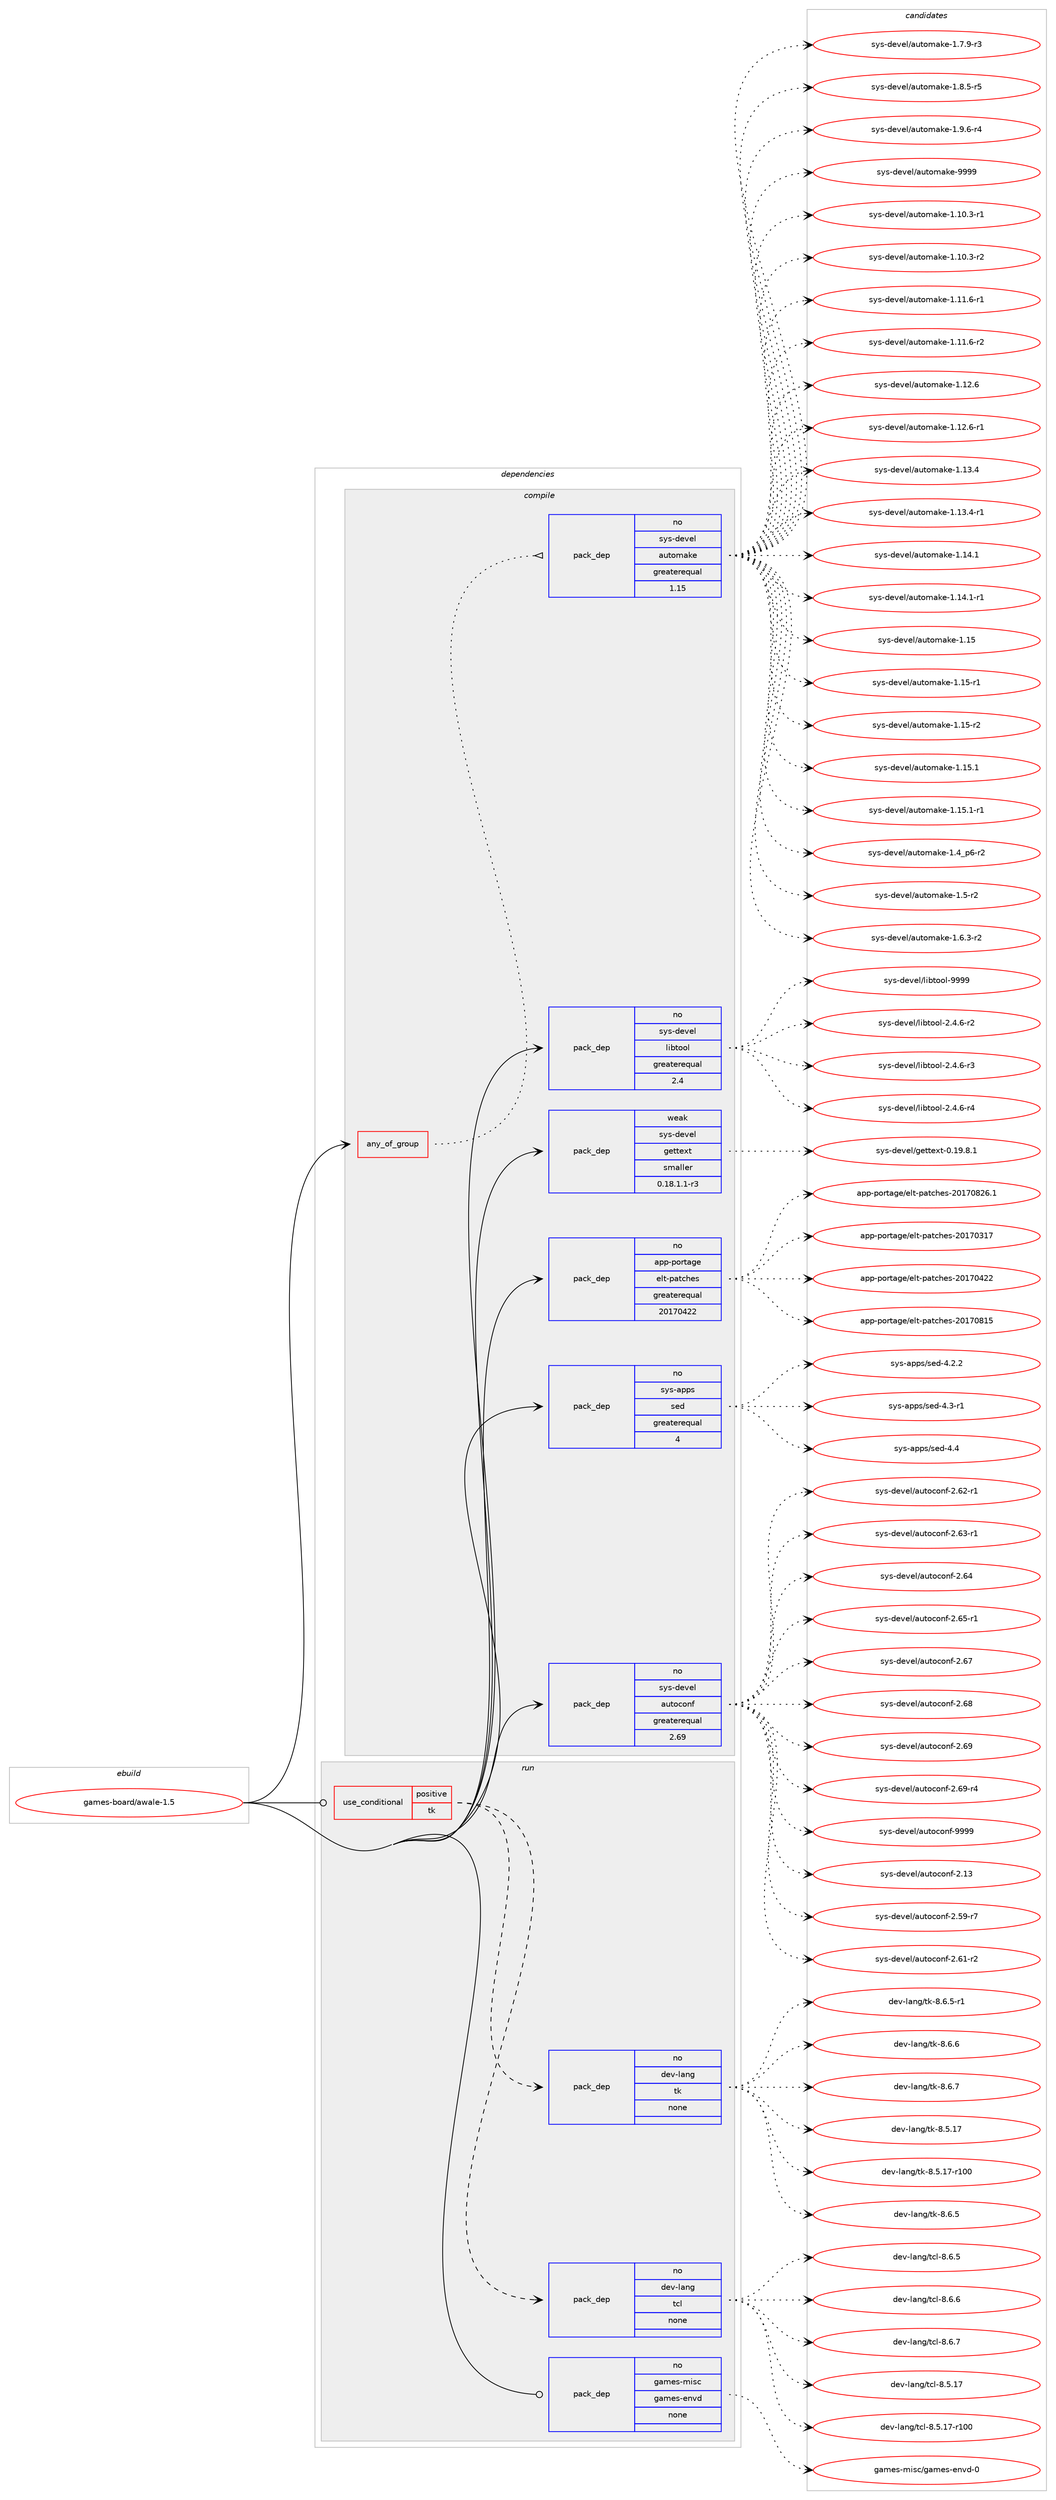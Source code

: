 digraph prolog {

# *************
# Graph options
# *************

newrank=true;
concentrate=true;
compound=true;
graph [rankdir=LR,fontname=Helvetica,fontsize=10,ranksep=1.5];#, ranksep=2.5, nodesep=0.2];
edge  [arrowhead=vee];
node  [fontname=Helvetica,fontsize=10];

# **********
# The ebuild
# **********

subgraph cluster_leftcol {
color=gray;
rank=same;
label=<<i>ebuild</i>>;
id [label="games-board/awale-1.5", color=red, width=4, href="../games-board/awale-1.5.svg"];
}

# ****************
# The dependencies
# ****************

subgraph cluster_midcol {
color=gray;
label=<<i>dependencies</i>>;
subgraph cluster_compile {
fillcolor="#eeeeee";
style=filled;
label=<<i>compile</i>>;
subgraph any4368 {
dependency294809 [label=<<TABLE BORDER="0" CELLBORDER="1" CELLSPACING="0" CELLPADDING="4"><TR><TD CELLPADDING="10">any_of_group</TD></TR></TABLE>>, shape=none, color=red];subgraph pack210646 {
dependency294810 [label=<<TABLE BORDER="0" CELLBORDER="1" CELLSPACING="0" CELLPADDING="4" WIDTH="220"><TR><TD ROWSPAN="6" CELLPADDING="30">pack_dep</TD></TR><TR><TD WIDTH="110">no</TD></TR><TR><TD>sys-devel</TD></TR><TR><TD>automake</TD></TR><TR><TD>greaterequal</TD></TR><TR><TD>1.15</TD></TR></TABLE>>, shape=none, color=blue];
}
dependency294809:e -> dependency294810:w [weight=20,style="dotted",arrowhead="oinv"];
}
id:e -> dependency294809:w [weight=20,style="solid",arrowhead="vee"];
subgraph pack210647 {
dependency294811 [label=<<TABLE BORDER="0" CELLBORDER="1" CELLSPACING="0" CELLPADDING="4" WIDTH="220"><TR><TD ROWSPAN="6" CELLPADDING="30">pack_dep</TD></TR><TR><TD WIDTH="110">no</TD></TR><TR><TD>app-portage</TD></TR><TR><TD>elt-patches</TD></TR><TR><TD>greaterequal</TD></TR><TR><TD>20170422</TD></TR></TABLE>>, shape=none, color=blue];
}
id:e -> dependency294811:w [weight=20,style="solid",arrowhead="vee"];
subgraph pack210648 {
dependency294812 [label=<<TABLE BORDER="0" CELLBORDER="1" CELLSPACING="0" CELLPADDING="4" WIDTH="220"><TR><TD ROWSPAN="6" CELLPADDING="30">pack_dep</TD></TR><TR><TD WIDTH="110">no</TD></TR><TR><TD>sys-apps</TD></TR><TR><TD>sed</TD></TR><TR><TD>greaterequal</TD></TR><TR><TD>4</TD></TR></TABLE>>, shape=none, color=blue];
}
id:e -> dependency294812:w [weight=20,style="solid",arrowhead="vee"];
subgraph pack210649 {
dependency294813 [label=<<TABLE BORDER="0" CELLBORDER="1" CELLSPACING="0" CELLPADDING="4" WIDTH="220"><TR><TD ROWSPAN="6" CELLPADDING="30">pack_dep</TD></TR><TR><TD WIDTH="110">no</TD></TR><TR><TD>sys-devel</TD></TR><TR><TD>autoconf</TD></TR><TR><TD>greaterequal</TD></TR><TR><TD>2.69</TD></TR></TABLE>>, shape=none, color=blue];
}
id:e -> dependency294813:w [weight=20,style="solid",arrowhead="vee"];
subgraph pack210650 {
dependency294814 [label=<<TABLE BORDER="0" CELLBORDER="1" CELLSPACING="0" CELLPADDING="4" WIDTH="220"><TR><TD ROWSPAN="6" CELLPADDING="30">pack_dep</TD></TR><TR><TD WIDTH="110">no</TD></TR><TR><TD>sys-devel</TD></TR><TR><TD>libtool</TD></TR><TR><TD>greaterequal</TD></TR><TR><TD>2.4</TD></TR></TABLE>>, shape=none, color=blue];
}
id:e -> dependency294814:w [weight=20,style="solid",arrowhead="vee"];
subgraph pack210651 {
dependency294815 [label=<<TABLE BORDER="0" CELLBORDER="1" CELLSPACING="0" CELLPADDING="4" WIDTH="220"><TR><TD ROWSPAN="6" CELLPADDING="30">pack_dep</TD></TR><TR><TD WIDTH="110">weak</TD></TR><TR><TD>sys-devel</TD></TR><TR><TD>gettext</TD></TR><TR><TD>smaller</TD></TR><TR><TD>0.18.1.1-r3</TD></TR></TABLE>>, shape=none, color=blue];
}
id:e -> dependency294815:w [weight=20,style="solid",arrowhead="vee"];
}
subgraph cluster_compileandrun {
fillcolor="#eeeeee";
style=filled;
label=<<i>compile and run</i>>;
}
subgraph cluster_run {
fillcolor="#eeeeee";
style=filled;
label=<<i>run</i>>;
subgraph cond79743 {
dependency294816 [label=<<TABLE BORDER="0" CELLBORDER="1" CELLSPACING="0" CELLPADDING="4"><TR><TD ROWSPAN="3" CELLPADDING="10">use_conditional</TD></TR><TR><TD>positive</TD></TR><TR><TD>tk</TD></TR></TABLE>>, shape=none, color=red];
subgraph pack210652 {
dependency294817 [label=<<TABLE BORDER="0" CELLBORDER="1" CELLSPACING="0" CELLPADDING="4" WIDTH="220"><TR><TD ROWSPAN="6" CELLPADDING="30">pack_dep</TD></TR><TR><TD WIDTH="110">no</TD></TR><TR><TD>dev-lang</TD></TR><TR><TD>tcl</TD></TR><TR><TD>none</TD></TR><TR><TD></TD></TR></TABLE>>, shape=none, color=blue];
}
dependency294816:e -> dependency294817:w [weight=20,style="dashed",arrowhead="vee"];
subgraph pack210653 {
dependency294818 [label=<<TABLE BORDER="0" CELLBORDER="1" CELLSPACING="0" CELLPADDING="4" WIDTH="220"><TR><TD ROWSPAN="6" CELLPADDING="30">pack_dep</TD></TR><TR><TD WIDTH="110">no</TD></TR><TR><TD>dev-lang</TD></TR><TR><TD>tk</TD></TR><TR><TD>none</TD></TR><TR><TD></TD></TR></TABLE>>, shape=none, color=blue];
}
dependency294816:e -> dependency294818:w [weight=20,style="dashed",arrowhead="vee"];
}
id:e -> dependency294816:w [weight=20,style="solid",arrowhead="odot"];
subgraph pack210654 {
dependency294819 [label=<<TABLE BORDER="0" CELLBORDER="1" CELLSPACING="0" CELLPADDING="4" WIDTH="220"><TR><TD ROWSPAN="6" CELLPADDING="30">pack_dep</TD></TR><TR><TD WIDTH="110">no</TD></TR><TR><TD>games-misc</TD></TR><TR><TD>games-envd</TD></TR><TR><TD>none</TD></TR><TR><TD></TD></TR></TABLE>>, shape=none, color=blue];
}
id:e -> dependency294819:w [weight=20,style="solid",arrowhead="odot"];
}
}

# **************
# The candidates
# **************

subgraph cluster_choices {
rank=same;
color=gray;
label=<<i>candidates</i>>;

subgraph choice210646 {
color=black;
nodesep=1;
choice11512111545100101118101108479711711611110997107101454946494846514511449 [label="sys-devel/automake-1.10.3-r1", color=red, width=4,href="../sys-devel/automake-1.10.3-r1.svg"];
choice11512111545100101118101108479711711611110997107101454946494846514511450 [label="sys-devel/automake-1.10.3-r2", color=red, width=4,href="../sys-devel/automake-1.10.3-r2.svg"];
choice11512111545100101118101108479711711611110997107101454946494946544511449 [label="sys-devel/automake-1.11.6-r1", color=red, width=4,href="../sys-devel/automake-1.11.6-r1.svg"];
choice11512111545100101118101108479711711611110997107101454946494946544511450 [label="sys-devel/automake-1.11.6-r2", color=red, width=4,href="../sys-devel/automake-1.11.6-r2.svg"];
choice1151211154510010111810110847971171161111099710710145494649504654 [label="sys-devel/automake-1.12.6", color=red, width=4,href="../sys-devel/automake-1.12.6.svg"];
choice11512111545100101118101108479711711611110997107101454946495046544511449 [label="sys-devel/automake-1.12.6-r1", color=red, width=4,href="../sys-devel/automake-1.12.6-r1.svg"];
choice1151211154510010111810110847971171161111099710710145494649514652 [label="sys-devel/automake-1.13.4", color=red, width=4,href="../sys-devel/automake-1.13.4.svg"];
choice11512111545100101118101108479711711611110997107101454946495146524511449 [label="sys-devel/automake-1.13.4-r1", color=red, width=4,href="../sys-devel/automake-1.13.4-r1.svg"];
choice1151211154510010111810110847971171161111099710710145494649524649 [label="sys-devel/automake-1.14.1", color=red, width=4,href="../sys-devel/automake-1.14.1.svg"];
choice11512111545100101118101108479711711611110997107101454946495246494511449 [label="sys-devel/automake-1.14.1-r1", color=red, width=4,href="../sys-devel/automake-1.14.1-r1.svg"];
choice115121115451001011181011084797117116111109971071014549464953 [label="sys-devel/automake-1.15", color=red, width=4,href="../sys-devel/automake-1.15.svg"];
choice1151211154510010111810110847971171161111099710710145494649534511449 [label="sys-devel/automake-1.15-r1", color=red, width=4,href="../sys-devel/automake-1.15-r1.svg"];
choice1151211154510010111810110847971171161111099710710145494649534511450 [label="sys-devel/automake-1.15-r2", color=red, width=4,href="../sys-devel/automake-1.15-r2.svg"];
choice1151211154510010111810110847971171161111099710710145494649534649 [label="sys-devel/automake-1.15.1", color=red, width=4,href="../sys-devel/automake-1.15.1.svg"];
choice11512111545100101118101108479711711611110997107101454946495346494511449 [label="sys-devel/automake-1.15.1-r1", color=red, width=4,href="../sys-devel/automake-1.15.1-r1.svg"];
choice115121115451001011181011084797117116111109971071014549465295112544511450 [label="sys-devel/automake-1.4_p6-r2", color=red, width=4,href="../sys-devel/automake-1.4_p6-r2.svg"];
choice11512111545100101118101108479711711611110997107101454946534511450 [label="sys-devel/automake-1.5-r2", color=red, width=4,href="../sys-devel/automake-1.5-r2.svg"];
choice115121115451001011181011084797117116111109971071014549465446514511450 [label="sys-devel/automake-1.6.3-r2", color=red, width=4,href="../sys-devel/automake-1.6.3-r2.svg"];
choice115121115451001011181011084797117116111109971071014549465546574511451 [label="sys-devel/automake-1.7.9-r3", color=red, width=4,href="../sys-devel/automake-1.7.9-r3.svg"];
choice115121115451001011181011084797117116111109971071014549465646534511453 [label="sys-devel/automake-1.8.5-r5", color=red, width=4,href="../sys-devel/automake-1.8.5-r5.svg"];
choice115121115451001011181011084797117116111109971071014549465746544511452 [label="sys-devel/automake-1.9.6-r4", color=red, width=4,href="../sys-devel/automake-1.9.6-r4.svg"];
choice115121115451001011181011084797117116111109971071014557575757 [label="sys-devel/automake-9999", color=red, width=4,href="../sys-devel/automake-9999.svg"];
dependency294810:e -> choice11512111545100101118101108479711711611110997107101454946494846514511449:w [style=dotted,weight="100"];
dependency294810:e -> choice11512111545100101118101108479711711611110997107101454946494846514511450:w [style=dotted,weight="100"];
dependency294810:e -> choice11512111545100101118101108479711711611110997107101454946494946544511449:w [style=dotted,weight="100"];
dependency294810:e -> choice11512111545100101118101108479711711611110997107101454946494946544511450:w [style=dotted,weight="100"];
dependency294810:e -> choice1151211154510010111810110847971171161111099710710145494649504654:w [style=dotted,weight="100"];
dependency294810:e -> choice11512111545100101118101108479711711611110997107101454946495046544511449:w [style=dotted,weight="100"];
dependency294810:e -> choice1151211154510010111810110847971171161111099710710145494649514652:w [style=dotted,weight="100"];
dependency294810:e -> choice11512111545100101118101108479711711611110997107101454946495146524511449:w [style=dotted,weight="100"];
dependency294810:e -> choice1151211154510010111810110847971171161111099710710145494649524649:w [style=dotted,weight="100"];
dependency294810:e -> choice11512111545100101118101108479711711611110997107101454946495246494511449:w [style=dotted,weight="100"];
dependency294810:e -> choice115121115451001011181011084797117116111109971071014549464953:w [style=dotted,weight="100"];
dependency294810:e -> choice1151211154510010111810110847971171161111099710710145494649534511449:w [style=dotted,weight="100"];
dependency294810:e -> choice1151211154510010111810110847971171161111099710710145494649534511450:w [style=dotted,weight="100"];
dependency294810:e -> choice1151211154510010111810110847971171161111099710710145494649534649:w [style=dotted,weight="100"];
dependency294810:e -> choice11512111545100101118101108479711711611110997107101454946495346494511449:w [style=dotted,weight="100"];
dependency294810:e -> choice115121115451001011181011084797117116111109971071014549465295112544511450:w [style=dotted,weight="100"];
dependency294810:e -> choice11512111545100101118101108479711711611110997107101454946534511450:w [style=dotted,weight="100"];
dependency294810:e -> choice115121115451001011181011084797117116111109971071014549465446514511450:w [style=dotted,weight="100"];
dependency294810:e -> choice115121115451001011181011084797117116111109971071014549465546574511451:w [style=dotted,weight="100"];
dependency294810:e -> choice115121115451001011181011084797117116111109971071014549465646534511453:w [style=dotted,weight="100"];
dependency294810:e -> choice115121115451001011181011084797117116111109971071014549465746544511452:w [style=dotted,weight="100"];
dependency294810:e -> choice115121115451001011181011084797117116111109971071014557575757:w [style=dotted,weight="100"];
}
subgraph choice210647 {
color=black;
nodesep=1;
choice97112112451121111141169710310147101108116451129711699104101115455048495548514955 [label="app-portage/elt-patches-20170317", color=red, width=4,href="../app-portage/elt-patches-20170317.svg"];
choice97112112451121111141169710310147101108116451129711699104101115455048495548525050 [label="app-portage/elt-patches-20170422", color=red, width=4,href="../app-portage/elt-patches-20170422.svg"];
choice97112112451121111141169710310147101108116451129711699104101115455048495548564953 [label="app-portage/elt-patches-20170815", color=red, width=4,href="../app-portage/elt-patches-20170815.svg"];
choice971121124511211111411697103101471011081164511297116991041011154550484955485650544649 [label="app-portage/elt-patches-20170826.1", color=red, width=4,href="../app-portage/elt-patches-20170826.1.svg"];
dependency294811:e -> choice97112112451121111141169710310147101108116451129711699104101115455048495548514955:w [style=dotted,weight="100"];
dependency294811:e -> choice97112112451121111141169710310147101108116451129711699104101115455048495548525050:w [style=dotted,weight="100"];
dependency294811:e -> choice97112112451121111141169710310147101108116451129711699104101115455048495548564953:w [style=dotted,weight="100"];
dependency294811:e -> choice971121124511211111411697103101471011081164511297116991041011154550484955485650544649:w [style=dotted,weight="100"];
}
subgraph choice210648 {
color=black;
nodesep=1;
choice115121115459711211211547115101100455246504650 [label="sys-apps/sed-4.2.2", color=red, width=4,href="../sys-apps/sed-4.2.2.svg"];
choice115121115459711211211547115101100455246514511449 [label="sys-apps/sed-4.3-r1", color=red, width=4,href="../sys-apps/sed-4.3-r1.svg"];
choice11512111545971121121154711510110045524652 [label="sys-apps/sed-4.4", color=red, width=4,href="../sys-apps/sed-4.4.svg"];
dependency294812:e -> choice115121115459711211211547115101100455246504650:w [style=dotted,weight="100"];
dependency294812:e -> choice115121115459711211211547115101100455246514511449:w [style=dotted,weight="100"];
dependency294812:e -> choice11512111545971121121154711510110045524652:w [style=dotted,weight="100"];
}
subgraph choice210649 {
color=black;
nodesep=1;
choice115121115451001011181011084797117116111991111101024550464951 [label="sys-devel/autoconf-2.13", color=red, width=4,href="../sys-devel/autoconf-2.13.svg"];
choice1151211154510010111810110847971171161119911111010245504653574511455 [label="sys-devel/autoconf-2.59-r7", color=red, width=4,href="../sys-devel/autoconf-2.59-r7.svg"];
choice1151211154510010111810110847971171161119911111010245504654494511450 [label="sys-devel/autoconf-2.61-r2", color=red, width=4,href="../sys-devel/autoconf-2.61-r2.svg"];
choice1151211154510010111810110847971171161119911111010245504654504511449 [label="sys-devel/autoconf-2.62-r1", color=red, width=4,href="../sys-devel/autoconf-2.62-r1.svg"];
choice1151211154510010111810110847971171161119911111010245504654514511449 [label="sys-devel/autoconf-2.63-r1", color=red, width=4,href="../sys-devel/autoconf-2.63-r1.svg"];
choice115121115451001011181011084797117116111991111101024550465452 [label="sys-devel/autoconf-2.64", color=red, width=4,href="../sys-devel/autoconf-2.64.svg"];
choice1151211154510010111810110847971171161119911111010245504654534511449 [label="sys-devel/autoconf-2.65-r1", color=red, width=4,href="../sys-devel/autoconf-2.65-r1.svg"];
choice115121115451001011181011084797117116111991111101024550465455 [label="sys-devel/autoconf-2.67", color=red, width=4,href="../sys-devel/autoconf-2.67.svg"];
choice115121115451001011181011084797117116111991111101024550465456 [label="sys-devel/autoconf-2.68", color=red, width=4,href="../sys-devel/autoconf-2.68.svg"];
choice115121115451001011181011084797117116111991111101024550465457 [label="sys-devel/autoconf-2.69", color=red, width=4,href="../sys-devel/autoconf-2.69.svg"];
choice1151211154510010111810110847971171161119911111010245504654574511452 [label="sys-devel/autoconf-2.69-r4", color=red, width=4,href="../sys-devel/autoconf-2.69-r4.svg"];
choice115121115451001011181011084797117116111991111101024557575757 [label="sys-devel/autoconf-9999", color=red, width=4,href="../sys-devel/autoconf-9999.svg"];
dependency294813:e -> choice115121115451001011181011084797117116111991111101024550464951:w [style=dotted,weight="100"];
dependency294813:e -> choice1151211154510010111810110847971171161119911111010245504653574511455:w [style=dotted,weight="100"];
dependency294813:e -> choice1151211154510010111810110847971171161119911111010245504654494511450:w [style=dotted,weight="100"];
dependency294813:e -> choice1151211154510010111810110847971171161119911111010245504654504511449:w [style=dotted,weight="100"];
dependency294813:e -> choice1151211154510010111810110847971171161119911111010245504654514511449:w [style=dotted,weight="100"];
dependency294813:e -> choice115121115451001011181011084797117116111991111101024550465452:w [style=dotted,weight="100"];
dependency294813:e -> choice1151211154510010111810110847971171161119911111010245504654534511449:w [style=dotted,weight="100"];
dependency294813:e -> choice115121115451001011181011084797117116111991111101024550465455:w [style=dotted,weight="100"];
dependency294813:e -> choice115121115451001011181011084797117116111991111101024550465456:w [style=dotted,weight="100"];
dependency294813:e -> choice115121115451001011181011084797117116111991111101024550465457:w [style=dotted,weight="100"];
dependency294813:e -> choice1151211154510010111810110847971171161119911111010245504654574511452:w [style=dotted,weight="100"];
dependency294813:e -> choice115121115451001011181011084797117116111991111101024557575757:w [style=dotted,weight="100"];
}
subgraph choice210650 {
color=black;
nodesep=1;
choice1151211154510010111810110847108105981161111111084550465246544511450 [label="sys-devel/libtool-2.4.6-r2", color=red, width=4,href="../sys-devel/libtool-2.4.6-r2.svg"];
choice1151211154510010111810110847108105981161111111084550465246544511451 [label="sys-devel/libtool-2.4.6-r3", color=red, width=4,href="../sys-devel/libtool-2.4.6-r3.svg"];
choice1151211154510010111810110847108105981161111111084550465246544511452 [label="sys-devel/libtool-2.4.6-r4", color=red, width=4,href="../sys-devel/libtool-2.4.6-r4.svg"];
choice1151211154510010111810110847108105981161111111084557575757 [label="sys-devel/libtool-9999", color=red, width=4,href="../sys-devel/libtool-9999.svg"];
dependency294814:e -> choice1151211154510010111810110847108105981161111111084550465246544511450:w [style=dotted,weight="100"];
dependency294814:e -> choice1151211154510010111810110847108105981161111111084550465246544511451:w [style=dotted,weight="100"];
dependency294814:e -> choice1151211154510010111810110847108105981161111111084550465246544511452:w [style=dotted,weight="100"];
dependency294814:e -> choice1151211154510010111810110847108105981161111111084557575757:w [style=dotted,weight="100"];
}
subgraph choice210651 {
color=black;
nodesep=1;
choice1151211154510010111810110847103101116116101120116454846495746564649 [label="sys-devel/gettext-0.19.8.1", color=red, width=4,href="../sys-devel/gettext-0.19.8.1.svg"];
dependency294815:e -> choice1151211154510010111810110847103101116116101120116454846495746564649:w [style=dotted,weight="100"];
}
subgraph choice210652 {
color=black;
nodesep=1;
choice1001011184510897110103471169910845564653464955 [label="dev-lang/tcl-8.5.17", color=red, width=4,href="../dev-lang/tcl-8.5.17.svg"];
choice100101118451089711010347116991084556465346495545114494848 [label="dev-lang/tcl-8.5.17-r100", color=red, width=4,href="../dev-lang/tcl-8.5.17-r100.svg"];
choice10010111845108971101034711699108455646544653 [label="dev-lang/tcl-8.6.5", color=red, width=4,href="../dev-lang/tcl-8.6.5.svg"];
choice10010111845108971101034711699108455646544654 [label="dev-lang/tcl-8.6.6", color=red, width=4,href="../dev-lang/tcl-8.6.6.svg"];
choice10010111845108971101034711699108455646544655 [label="dev-lang/tcl-8.6.7", color=red, width=4,href="../dev-lang/tcl-8.6.7.svg"];
dependency294817:e -> choice1001011184510897110103471169910845564653464955:w [style=dotted,weight="100"];
dependency294817:e -> choice100101118451089711010347116991084556465346495545114494848:w [style=dotted,weight="100"];
dependency294817:e -> choice10010111845108971101034711699108455646544653:w [style=dotted,weight="100"];
dependency294817:e -> choice10010111845108971101034711699108455646544654:w [style=dotted,weight="100"];
dependency294817:e -> choice10010111845108971101034711699108455646544655:w [style=dotted,weight="100"];
}
subgraph choice210653 {
color=black;
nodesep=1;
choice10010111845108971101034711610745564653464955 [label="dev-lang/tk-8.5.17", color=red, width=4,href="../dev-lang/tk-8.5.17.svg"];
choice1001011184510897110103471161074556465346495545114494848 [label="dev-lang/tk-8.5.17-r100", color=red, width=4,href="../dev-lang/tk-8.5.17-r100.svg"];
choice100101118451089711010347116107455646544653 [label="dev-lang/tk-8.6.5", color=red, width=4,href="../dev-lang/tk-8.6.5.svg"];
choice1001011184510897110103471161074556465446534511449 [label="dev-lang/tk-8.6.5-r1", color=red, width=4,href="../dev-lang/tk-8.6.5-r1.svg"];
choice100101118451089711010347116107455646544654 [label="dev-lang/tk-8.6.6", color=red, width=4,href="../dev-lang/tk-8.6.6.svg"];
choice100101118451089711010347116107455646544655 [label="dev-lang/tk-8.6.7", color=red, width=4,href="../dev-lang/tk-8.6.7.svg"];
dependency294818:e -> choice10010111845108971101034711610745564653464955:w [style=dotted,weight="100"];
dependency294818:e -> choice1001011184510897110103471161074556465346495545114494848:w [style=dotted,weight="100"];
dependency294818:e -> choice100101118451089711010347116107455646544653:w [style=dotted,weight="100"];
dependency294818:e -> choice1001011184510897110103471161074556465446534511449:w [style=dotted,weight="100"];
dependency294818:e -> choice100101118451089711010347116107455646544654:w [style=dotted,weight="100"];
dependency294818:e -> choice100101118451089711010347116107455646544655:w [style=dotted,weight="100"];
}
subgraph choice210654 {
color=black;
nodesep=1;
choice1039710910111545109105115994710397109101115451011101181004548 [label="games-misc/games-envd-0", color=red, width=4,href="../games-misc/games-envd-0.svg"];
dependency294819:e -> choice1039710910111545109105115994710397109101115451011101181004548:w [style=dotted,weight="100"];
}
}

}
